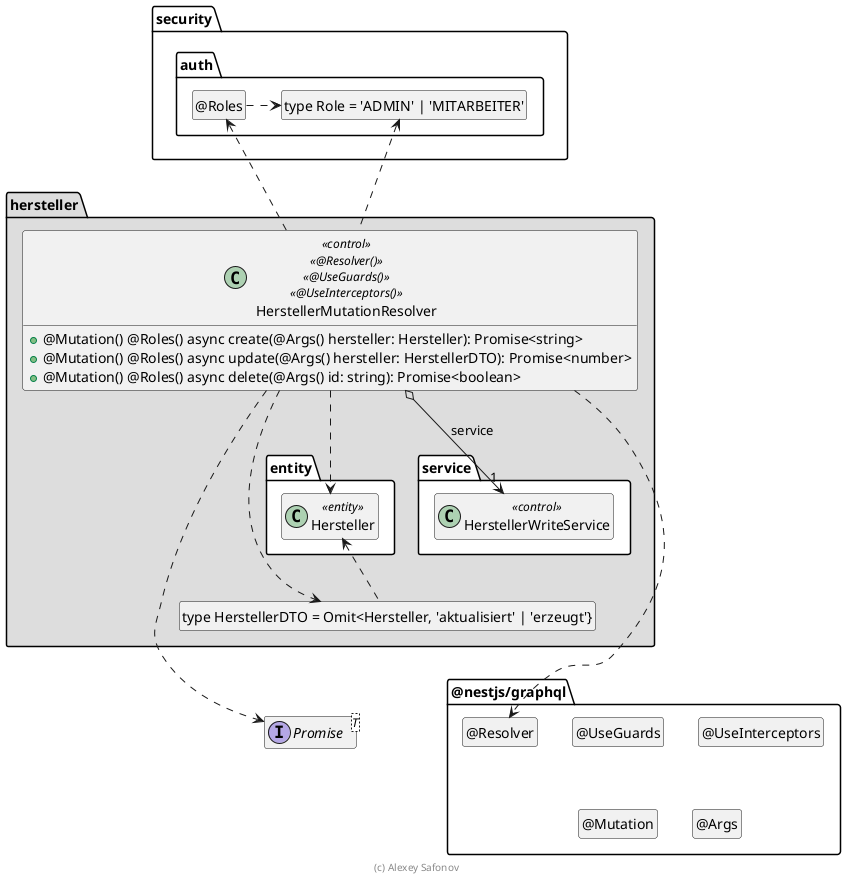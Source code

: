' Copyright (C) 2019 - present Juergen Zimmermann, Hochschule Karlsruhe
'
' This program is free software: you can redistribute it and/or modify
' it under the terms of the GNU General Public License as published by
' the Free Software Foundation, either version 3 of the License, or
' (at your option) any later version.
'
' This program is distributed in the hope that it will be useful,
' but WITHOUT ANY WARRANTY; without even the implied warranty of
' MERCHANTABILITY or FITNESS FOR A PARTICULAR PURPOSE.  See the
' GNU General Public License for more details.
'
' You should have received a copy of the GNU General Public License
' along with this program.  If not, see <https://www.gnu.org/licenses/>.

' Preview durch <Alt>d

@startuml Controller-Klasse

interface Promise<T>

package @nestjs/graphql {
  class "@Resolver" as Resolver
  hide Resolver circle

  class "@UseGuards" as UseGuards
  hide UseGuards circle

  class "@UseInterceptors" as UseInterceptors
  hide UseInterceptors circle

  class "@Mutation" as Mutation
  hide Mutation circle

  class "@Args" as Args
  hide Args circle
}

package security.auth {
  class "type Role = 'ADMIN' | 'MITARBEITER'" as Role
  hide Role circle

  class "@Roles" as Roles
  hide Roles circle

  Roles .right.> Role
}

package hersteller #DDDDDD {
  package entity #FFFFFF {
    class Hersteller <<entity>>
  }

  package service #FFFFFF {
    class HerstellerWriteService << control >>
  }

  class "type HerstellerDTO = Omit<Hersteller, 'aktualisiert' | 'erzeugt'}" as HerstellerDTO
  hide HerstellerDTO circle

  class HerstellerMutationResolver << control >> << @Resolver() >> << @UseGuards() >> << @UseInterceptors() >> {
    + @Mutation() @Roles() async create(@Args() hersteller: Hersteller): Promise<string>
    + @Mutation() @Roles() async update(@Args() hersteller: HerstellerDTO): Promise<number>
    + @Mutation() @Roles() async delete(@Args() id: string): Promise<boolean>
  }

  HerstellerMutationResolver o-down-> "1" HerstellerWriteService : service

  HerstellerMutationResolver ..> Hersteller
  HerstellerMutationResolver ..> HerstellerDTO
  HerstellerDTO .up.> Hersteller
  HerstellerMutationResolver ..> Promise
  HerstellerMutationResolver ..> Resolver

  HerstellerMutationResolver .up.> Roles
  HerstellerMutationResolver .up.> Role

  HerstellerDTO .[hidden].> Promise
  HerstellerDTO .[hidden].> Resolver
}

hide empty members

footer (c) Alexey Safonov

@enduml
